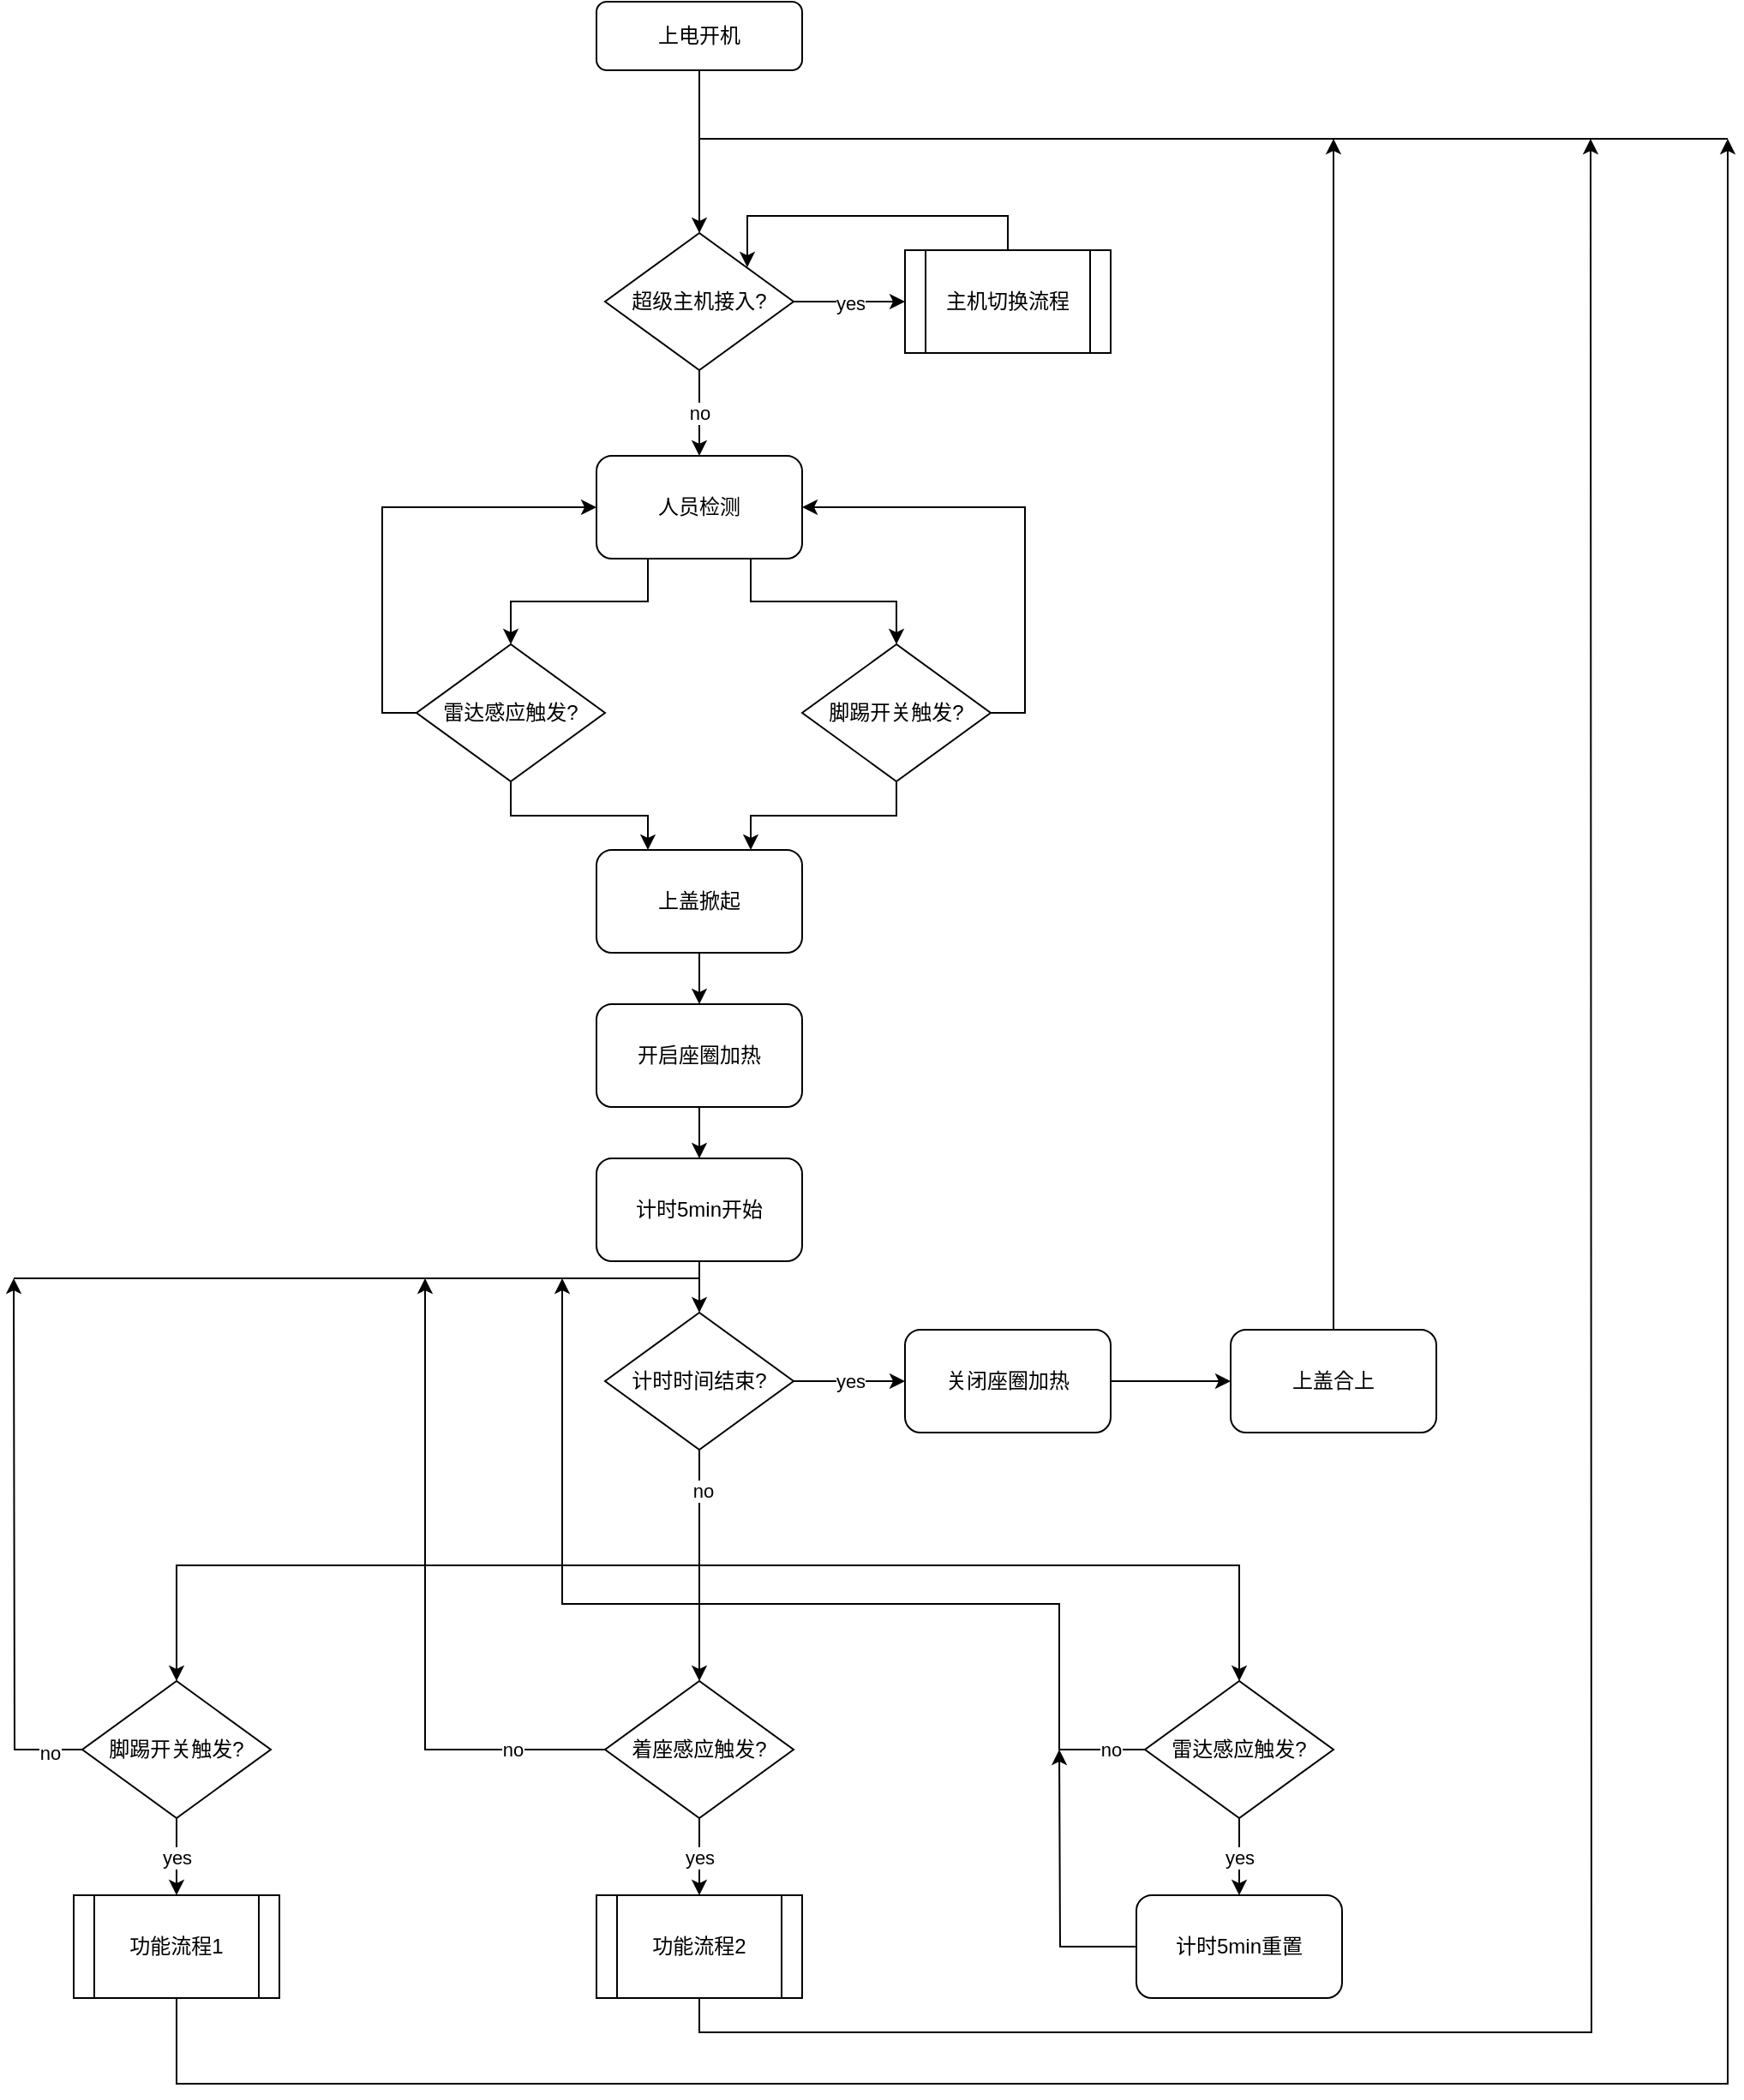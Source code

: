 <mxfile version="14.7.0" type="github">
  <diagram id="-GL9jUjGzBE2j5kcGxNG" name="Page-1">
    <mxGraphModel dx="2249" dy="1875" grid="1" gridSize="10" guides="1" tooltips="1" connect="1" arrows="1" fold="1" page="1" pageScale="1" pageWidth="827" pageHeight="1169" math="0" shadow="0">
      <root>
        <mxCell id="0" />
        <mxCell id="1" parent="0" />
        <mxCell id="ZCt8lKtkFsK1KPISfKjg-61" style="edgeStyle=orthogonalEdgeStyle;rounded=0;orthogonalLoop=1;jettySize=auto;html=1;exitX=0.5;exitY=1;exitDx=0;exitDy=0;entryX=0.5;entryY=0;entryDx=0;entryDy=0;" edge="1" parent="1" source="ZCt8lKtkFsK1KPISfKjg-1" target="ZCt8lKtkFsK1KPISfKjg-59">
          <mxGeometry relative="1" as="geometry" />
        </mxCell>
        <mxCell id="ZCt8lKtkFsK1KPISfKjg-1" value="上电开机" style="rounded=1;whiteSpace=wrap;html=1;fontSize=12;glass=0;strokeWidth=1;shadow=0;" vertex="1" parent="1">
          <mxGeometry x="-60" y="-60" width="120" height="40" as="geometry" />
        </mxCell>
        <mxCell id="ZCt8lKtkFsK1KPISfKjg-7" style="edgeStyle=orthogonalEdgeStyle;rounded=0;orthogonalLoop=1;jettySize=auto;html=1;exitX=0.25;exitY=1;exitDx=0;exitDy=0;" edge="1" parent="1" source="ZCt8lKtkFsK1KPISfKjg-2" target="ZCt8lKtkFsK1KPISfKjg-3">
          <mxGeometry relative="1" as="geometry" />
        </mxCell>
        <mxCell id="ZCt8lKtkFsK1KPISfKjg-9" style="edgeStyle=orthogonalEdgeStyle;rounded=0;orthogonalLoop=1;jettySize=auto;html=1;exitX=0.75;exitY=1;exitDx=0;exitDy=0;entryX=0.5;entryY=0;entryDx=0;entryDy=0;" edge="1" parent="1" source="ZCt8lKtkFsK1KPISfKjg-2" target="ZCt8lKtkFsK1KPISfKjg-4">
          <mxGeometry relative="1" as="geometry" />
        </mxCell>
        <mxCell id="ZCt8lKtkFsK1KPISfKjg-2" value="人员检测" style="rounded=1;whiteSpace=wrap;html=1;flipH=1;flipV=0;" vertex="1" parent="1">
          <mxGeometry x="-60" y="205" width="120" height="60" as="geometry" />
        </mxCell>
        <mxCell id="ZCt8lKtkFsK1KPISfKjg-11" style="edgeStyle=orthogonalEdgeStyle;rounded=0;orthogonalLoop=1;jettySize=auto;html=1;exitX=0;exitY=0.5;exitDx=0;exitDy=0;entryX=0;entryY=0.5;entryDx=0;entryDy=0;" edge="1" parent="1" source="ZCt8lKtkFsK1KPISfKjg-3" target="ZCt8lKtkFsK1KPISfKjg-2">
          <mxGeometry relative="1" as="geometry" />
        </mxCell>
        <mxCell id="ZCt8lKtkFsK1KPISfKjg-13" style="edgeStyle=orthogonalEdgeStyle;rounded=0;orthogonalLoop=1;jettySize=auto;html=1;exitX=0.5;exitY=1;exitDx=0;exitDy=0;entryX=0.25;entryY=0;entryDx=0;entryDy=0;" edge="1" parent="1" source="ZCt8lKtkFsK1KPISfKjg-3" target="ZCt8lKtkFsK1KPISfKjg-10">
          <mxGeometry relative="1" as="geometry" />
        </mxCell>
        <mxCell id="ZCt8lKtkFsK1KPISfKjg-3" value="雷达感应触发?" style="rhombus;whiteSpace=wrap;html=1;flipH=1;flipV=0;" vertex="1" parent="1">
          <mxGeometry x="-165" y="315" width="110" height="80" as="geometry" />
        </mxCell>
        <mxCell id="ZCt8lKtkFsK1KPISfKjg-12" style="edgeStyle=orthogonalEdgeStyle;rounded=0;orthogonalLoop=1;jettySize=auto;html=1;exitX=1;exitY=0.5;exitDx=0;exitDy=0;entryX=1;entryY=0.5;entryDx=0;entryDy=0;" edge="1" parent="1" source="ZCt8lKtkFsK1KPISfKjg-4" target="ZCt8lKtkFsK1KPISfKjg-2">
          <mxGeometry relative="1" as="geometry" />
        </mxCell>
        <mxCell id="ZCt8lKtkFsK1KPISfKjg-14" style="edgeStyle=orthogonalEdgeStyle;rounded=0;orthogonalLoop=1;jettySize=auto;html=1;exitX=0.5;exitY=1;exitDx=0;exitDy=0;entryX=0.75;entryY=0;entryDx=0;entryDy=0;" edge="1" parent="1" source="ZCt8lKtkFsK1KPISfKjg-4" target="ZCt8lKtkFsK1KPISfKjg-10">
          <mxGeometry relative="1" as="geometry" />
        </mxCell>
        <mxCell id="ZCt8lKtkFsK1KPISfKjg-4" value="脚踢开关触发?" style="rhombus;whiteSpace=wrap;html=1;flipH=1;flipV=0;" vertex="1" parent="1">
          <mxGeometry x="60" y="315" width="110" height="80" as="geometry" />
        </mxCell>
        <mxCell id="ZCt8lKtkFsK1KPISfKjg-16" style="edgeStyle=orthogonalEdgeStyle;rounded=0;orthogonalLoop=1;jettySize=auto;html=1;exitX=0.5;exitY=1;exitDx=0;exitDy=0;entryX=0.5;entryY=0;entryDx=0;entryDy=0;" edge="1" parent="1" source="ZCt8lKtkFsK1KPISfKjg-10" target="ZCt8lKtkFsK1KPISfKjg-15">
          <mxGeometry relative="1" as="geometry" />
        </mxCell>
        <mxCell id="ZCt8lKtkFsK1KPISfKjg-10" value="上盖掀起" style="rounded=1;whiteSpace=wrap;html=1;" vertex="1" parent="1">
          <mxGeometry x="-60" y="435" width="120" height="60" as="geometry" />
        </mxCell>
        <mxCell id="ZCt8lKtkFsK1KPISfKjg-24" style="edgeStyle=orthogonalEdgeStyle;rounded=0;orthogonalLoop=1;jettySize=auto;html=1;exitX=0.5;exitY=1;exitDx=0;exitDy=0;entryX=0.5;entryY=0;entryDx=0;entryDy=0;" edge="1" parent="1" source="ZCt8lKtkFsK1KPISfKjg-15" target="ZCt8lKtkFsK1KPISfKjg-23">
          <mxGeometry relative="1" as="geometry" />
        </mxCell>
        <mxCell id="ZCt8lKtkFsK1KPISfKjg-15" value="开启座圈加热" style="rounded=1;whiteSpace=wrap;html=1;" vertex="1" parent="1">
          <mxGeometry x="-60" y="525" width="120" height="60" as="geometry" />
        </mxCell>
        <mxCell id="ZCt8lKtkFsK1KPISfKjg-43" style="edgeStyle=orthogonalEdgeStyle;rounded=0;orthogonalLoop=1;jettySize=auto;html=1;exitX=0;exitY=0.5;exitDx=0;exitDy=0;" edge="1" parent="1" source="ZCt8lKtkFsK1KPISfKjg-21">
          <mxGeometry relative="1" as="geometry">
            <mxPoint x="-400" y="685" as="targetPoint" />
          </mxGeometry>
        </mxCell>
        <mxCell id="ZCt8lKtkFsK1KPISfKjg-49" value="no" style="edgeLabel;html=1;align=center;verticalAlign=middle;resizable=0;points=[];" vertex="1" connectable="0" parent="ZCt8lKtkFsK1KPISfKjg-43">
          <mxGeometry x="-0.219" y="1" relative="1" as="geometry">
            <mxPoint x="21" y="85" as="offset" />
          </mxGeometry>
        </mxCell>
        <mxCell id="ZCt8lKtkFsK1KPISfKjg-53" value="yes" style="edgeStyle=orthogonalEdgeStyle;rounded=0;orthogonalLoop=1;jettySize=auto;html=1;exitX=0.5;exitY=1;exitDx=0;exitDy=0;entryX=0.5;entryY=0;entryDx=0;entryDy=0;" edge="1" parent="1" source="ZCt8lKtkFsK1KPISfKjg-21" target="ZCt8lKtkFsK1KPISfKjg-51">
          <mxGeometry relative="1" as="geometry" />
        </mxCell>
        <mxCell id="ZCt8lKtkFsK1KPISfKjg-21" value="脚踢开关触发?" style="rhombus;whiteSpace=wrap;html=1;flipH=1;flipV=0;" vertex="1" parent="1">
          <mxGeometry x="-360" y="920" width="110" height="80" as="geometry" />
        </mxCell>
        <mxCell id="ZCt8lKtkFsK1KPISfKjg-41" value="no" style="edgeStyle=orthogonalEdgeStyle;rounded=0;orthogonalLoop=1;jettySize=auto;html=1;exitX=0;exitY=0.5;exitDx=0;exitDy=0;" edge="1" parent="1" source="ZCt8lKtkFsK1KPISfKjg-22">
          <mxGeometry x="-0.714" relative="1" as="geometry">
            <mxPoint x="-160" y="685" as="targetPoint" />
            <Array as="points">
              <mxPoint x="-160" y="960" />
            </Array>
            <mxPoint as="offset" />
          </mxGeometry>
        </mxCell>
        <mxCell id="ZCt8lKtkFsK1KPISfKjg-54" value="yes" style="edgeStyle=orthogonalEdgeStyle;rounded=0;orthogonalLoop=1;jettySize=auto;html=1;exitX=0.5;exitY=1;exitDx=0;exitDy=0;entryX=0.5;entryY=0;entryDx=0;entryDy=0;" edge="1" parent="1" source="ZCt8lKtkFsK1KPISfKjg-22" target="ZCt8lKtkFsK1KPISfKjg-52">
          <mxGeometry relative="1" as="geometry" />
        </mxCell>
        <mxCell id="ZCt8lKtkFsK1KPISfKjg-22" value="着座感应触发?" style="rhombus;whiteSpace=wrap;html=1;flipH=1;flipV=0;" vertex="1" parent="1">
          <mxGeometry x="-55" y="920" width="110" height="80" as="geometry" />
        </mxCell>
        <mxCell id="ZCt8lKtkFsK1KPISfKjg-27" style="edgeStyle=orthogonalEdgeStyle;rounded=0;orthogonalLoop=1;jettySize=auto;html=1;exitX=0.5;exitY=1;exitDx=0;exitDy=0;entryX=0.5;entryY=0;entryDx=0;entryDy=0;" edge="1" parent="1" source="ZCt8lKtkFsK1KPISfKjg-23" target="ZCt8lKtkFsK1KPISfKjg-26">
          <mxGeometry relative="1" as="geometry" />
        </mxCell>
        <mxCell id="ZCt8lKtkFsK1KPISfKjg-23" value="计时5min开始" style="rounded=1;whiteSpace=wrap;html=1;" vertex="1" parent="1">
          <mxGeometry x="-60" y="615" width="120" height="60" as="geometry" />
        </mxCell>
        <mxCell id="ZCt8lKtkFsK1KPISfKjg-42" value="no" style="edgeStyle=orthogonalEdgeStyle;rounded=0;orthogonalLoop=1;jettySize=auto;html=1;exitX=0;exitY=0.5;exitDx=0;exitDy=0;" edge="1" parent="1" source="ZCt8lKtkFsK1KPISfKjg-25">
          <mxGeometry x="-0.935" relative="1" as="geometry">
            <mxPoint x="-80" y="685" as="targetPoint" />
            <Array as="points">
              <mxPoint x="210" y="960" />
              <mxPoint x="210" y="875" />
              <mxPoint x="-80" y="875" />
            </Array>
            <mxPoint as="offset" />
          </mxGeometry>
        </mxCell>
        <mxCell id="ZCt8lKtkFsK1KPISfKjg-47" value="yes" style="edgeStyle=orthogonalEdgeStyle;rounded=0;orthogonalLoop=1;jettySize=auto;html=1;exitX=0.5;exitY=1;exitDx=0;exitDy=0;entryX=0.5;entryY=0;entryDx=0;entryDy=0;" edge="1" parent="1" source="ZCt8lKtkFsK1KPISfKjg-25" target="ZCt8lKtkFsK1KPISfKjg-46">
          <mxGeometry relative="1" as="geometry" />
        </mxCell>
        <mxCell id="ZCt8lKtkFsK1KPISfKjg-25" value="雷达感应触发?" style="rhombus;whiteSpace=wrap;html=1;flipH=1;flipV=0;" vertex="1" parent="1">
          <mxGeometry x="260" y="920" width="110" height="80" as="geometry" />
        </mxCell>
        <mxCell id="ZCt8lKtkFsK1KPISfKjg-29" value="yes" style="edgeStyle=orthogonalEdgeStyle;rounded=0;orthogonalLoop=1;jettySize=auto;html=1;exitX=1;exitY=0.5;exitDx=0;exitDy=0;entryX=0;entryY=0.5;entryDx=0;entryDy=0;" edge="1" parent="1" source="ZCt8lKtkFsK1KPISfKjg-26" target="ZCt8lKtkFsK1KPISfKjg-28">
          <mxGeometry relative="1" as="geometry" />
        </mxCell>
        <mxCell id="ZCt8lKtkFsK1KPISfKjg-33" style="edgeStyle=orthogonalEdgeStyle;rounded=0;orthogonalLoop=1;jettySize=auto;html=1;exitX=0.5;exitY=1;exitDx=0;exitDy=0;entryX=0.5;entryY=0;entryDx=0;entryDy=0;" edge="1" parent="1" source="ZCt8lKtkFsK1KPISfKjg-26" target="ZCt8lKtkFsK1KPISfKjg-22">
          <mxGeometry relative="1" as="geometry" />
        </mxCell>
        <mxCell id="ZCt8lKtkFsK1KPISfKjg-35" style="edgeStyle=orthogonalEdgeStyle;rounded=0;orthogonalLoop=1;jettySize=auto;html=1;exitX=0.5;exitY=1;exitDx=0;exitDy=0;entryX=0.5;entryY=0;entryDx=0;entryDy=0;" edge="1" parent="1" source="ZCt8lKtkFsK1KPISfKjg-26" target="ZCt8lKtkFsK1KPISfKjg-21">
          <mxGeometry relative="1" as="geometry" />
        </mxCell>
        <mxCell id="ZCt8lKtkFsK1KPISfKjg-36" style="edgeStyle=orthogonalEdgeStyle;rounded=0;orthogonalLoop=1;jettySize=auto;html=1;exitX=0.5;exitY=1;exitDx=0;exitDy=0;" edge="1" parent="1" source="ZCt8lKtkFsK1KPISfKjg-26" target="ZCt8lKtkFsK1KPISfKjg-25">
          <mxGeometry relative="1" as="geometry" />
        </mxCell>
        <mxCell id="ZCt8lKtkFsK1KPISfKjg-37" value="no" style="edgeLabel;html=1;align=center;verticalAlign=middle;resizable=0;points=[];" vertex="1" connectable="0" parent="ZCt8lKtkFsK1KPISfKjg-36">
          <mxGeometry x="-0.894" y="2" relative="1" as="geometry">
            <mxPoint as="offset" />
          </mxGeometry>
        </mxCell>
        <mxCell id="ZCt8lKtkFsK1KPISfKjg-26" value="计时时间结束?" style="rhombus;whiteSpace=wrap;html=1;flipH=1;flipV=0;" vertex="1" parent="1">
          <mxGeometry x="-55" y="705" width="110" height="80" as="geometry" />
        </mxCell>
        <mxCell id="ZCt8lKtkFsK1KPISfKjg-31" style="edgeStyle=orthogonalEdgeStyle;rounded=0;orthogonalLoop=1;jettySize=auto;html=1;exitX=1;exitY=0.5;exitDx=0;exitDy=0;entryX=0;entryY=0.5;entryDx=0;entryDy=0;" edge="1" parent="1" source="ZCt8lKtkFsK1KPISfKjg-28" target="ZCt8lKtkFsK1KPISfKjg-30">
          <mxGeometry relative="1" as="geometry" />
        </mxCell>
        <mxCell id="ZCt8lKtkFsK1KPISfKjg-28" value="关闭座圈加热" style="rounded=1;whiteSpace=wrap;html=1;" vertex="1" parent="1">
          <mxGeometry x="120" y="715" width="120" height="60" as="geometry" />
        </mxCell>
        <mxCell id="ZCt8lKtkFsK1KPISfKjg-58" style="edgeStyle=orthogonalEdgeStyle;rounded=0;orthogonalLoop=1;jettySize=auto;html=1;exitX=0.5;exitY=0;exitDx=0;exitDy=0;" edge="1" parent="1" source="ZCt8lKtkFsK1KPISfKjg-30">
          <mxGeometry relative="1" as="geometry">
            <mxPoint x="370" y="20" as="targetPoint" />
          </mxGeometry>
        </mxCell>
        <mxCell id="ZCt8lKtkFsK1KPISfKjg-30" value="上盖合上" style="rounded=1;whiteSpace=wrap;html=1;" vertex="1" parent="1">
          <mxGeometry x="310" y="715" width="120" height="60" as="geometry" />
        </mxCell>
        <mxCell id="ZCt8lKtkFsK1KPISfKjg-45" value="" style="endArrow=none;html=1;" edge="1" parent="1">
          <mxGeometry width="50" height="50" relative="1" as="geometry">
            <mxPoint x="-400" y="685" as="sourcePoint" />
            <mxPoint y="685" as="targetPoint" />
          </mxGeometry>
        </mxCell>
        <mxCell id="ZCt8lKtkFsK1KPISfKjg-65" style="edgeStyle=orthogonalEdgeStyle;rounded=0;orthogonalLoop=1;jettySize=auto;html=1;exitX=0;exitY=0.5;exitDx=0;exitDy=0;" edge="1" parent="1" source="ZCt8lKtkFsK1KPISfKjg-46">
          <mxGeometry relative="1" as="geometry">
            <mxPoint x="210" y="960" as="targetPoint" />
          </mxGeometry>
        </mxCell>
        <mxCell id="ZCt8lKtkFsK1KPISfKjg-46" value="计时5min重置" style="rounded=1;whiteSpace=wrap;html=1;" vertex="1" parent="1">
          <mxGeometry x="255" y="1045" width="120" height="60" as="geometry" />
        </mxCell>
        <mxCell id="ZCt8lKtkFsK1KPISfKjg-56" style="edgeStyle=orthogonalEdgeStyle;rounded=0;orthogonalLoop=1;jettySize=auto;html=1;exitX=0.5;exitY=1;exitDx=0;exitDy=0;" edge="1" parent="1" source="ZCt8lKtkFsK1KPISfKjg-51">
          <mxGeometry relative="1" as="geometry">
            <mxPoint x="600" y="20" as="targetPoint" />
            <Array as="points">
              <mxPoint x="-305" y="1155" />
              <mxPoint x="600" y="1155" />
            </Array>
          </mxGeometry>
        </mxCell>
        <mxCell id="ZCt8lKtkFsK1KPISfKjg-51" value="功能流程1" style="shape=process;whiteSpace=wrap;html=1;backgroundOutline=1;" vertex="1" parent="1">
          <mxGeometry x="-365" y="1045" width="120" height="60" as="geometry" />
        </mxCell>
        <mxCell id="ZCt8lKtkFsK1KPISfKjg-55" style="edgeStyle=orthogonalEdgeStyle;rounded=0;orthogonalLoop=1;jettySize=auto;html=1;exitX=0.5;exitY=1;exitDx=0;exitDy=0;" edge="1" parent="1" source="ZCt8lKtkFsK1KPISfKjg-52">
          <mxGeometry relative="1" as="geometry">
            <mxPoint x="520" y="20" as="targetPoint" />
          </mxGeometry>
        </mxCell>
        <mxCell id="ZCt8lKtkFsK1KPISfKjg-52" value="功能流程2" style="shape=process;whiteSpace=wrap;html=1;backgroundOutline=1;" vertex="1" parent="1">
          <mxGeometry x="-60" y="1045" width="120" height="60" as="geometry" />
        </mxCell>
        <mxCell id="ZCt8lKtkFsK1KPISfKjg-57" value="" style="endArrow=none;html=1;" edge="1" parent="1">
          <mxGeometry width="50" height="50" relative="1" as="geometry">
            <mxPoint y="20" as="sourcePoint" />
            <mxPoint x="600" y="20" as="targetPoint" />
          </mxGeometry>
        </mxCell>
        <mxCell id="ZCt8lKtkFsK1KPISfKjg-60" value="no" style="edgeStyle=orthogonalEdgeStyle;rounded=0;orthogonalLoop=1;jettySize=auto;html=1;exitX=0.5;exitY=1;exitDx=0;exitDy=0;entryX=0.5;entryY=0;entryDx=0;entryDy=0;" edge="1" parent="1" source="ZCt8lKtkFsK1KPISfKjg-59" target="ZCt8lKtkFsK1KPISfKjg-2">
          <mxGeometry relative="1" as="geometry" />
        </mxCell>
        <mxCell id="ZCt8lKtkFsK1KPISfKjg-62" value="yes" style="edgeStyle=orthogonalEdgeStyle;rounded=0;orthogonalLoop=1;jettySize=auto;html=1;exitX=1;exitY=0.5;exitDx=0;exitDy=0;" edge="1" parent="1" source="ZCt8lKtkFsK1KPISfKjg-59">
          <mxGeometry relative="1" as="geometry">
            <mxPoint x="120" y="115" as="targetPoint" />
          </mxGeometry>
        </mxCell>
        <mxCell id="ZCt8lKtkFsK1KPISfKjg-59" value="超级主机接入?" style="rhombus;whiteSpace=wrap;html=1;flipH=1;flipV=0;" vertex="1" parent="1">
          <mxGeometry x="-55" y="75" width="110" height="80" as="geometry" />
        </mxCell>
        <mxCell id="ZCt8lKtkFsK1KPISfKjg-64" style="edgeStyle=orthogonalEdgeStyle;rounded=0;orthogonalLoop=1;jettySize=auto;html=1;exitX=0.5;exitY=0;exitDx=0;exitDy=0;entryX=1;entryY=0;entryDx=0;entryDy=0;" edge="1" parent="1" source="ZCt8lKtkFsK1KPISfKjg-63" target="ZCt8lKtkFsK1KPISfKjg-59">
          <mxGeometry relative="1" as="geometry">
            <Array as="points">
              <mxPoint x="180" y="65" />
              <mxPoint x="28" y="65" />
              <mxPoint x="28" y="95" />
            </Array>
          </mxGeometry>
        </mxCell>
        <mxCell id="ZCt8lKtkFsK1KPISfKjg-63" value="主机切换流程" style="shape=process;whiteSpace=wrap;html=1;backgroundOutline=1;" vertex="1" parent="1">
          <mxGeometry x="120" y="85" width="120" height="60" as="geometry" />
        </mxCell>
      </root>
    </mxGraphModel>
  </diagram>
</mxfile>
